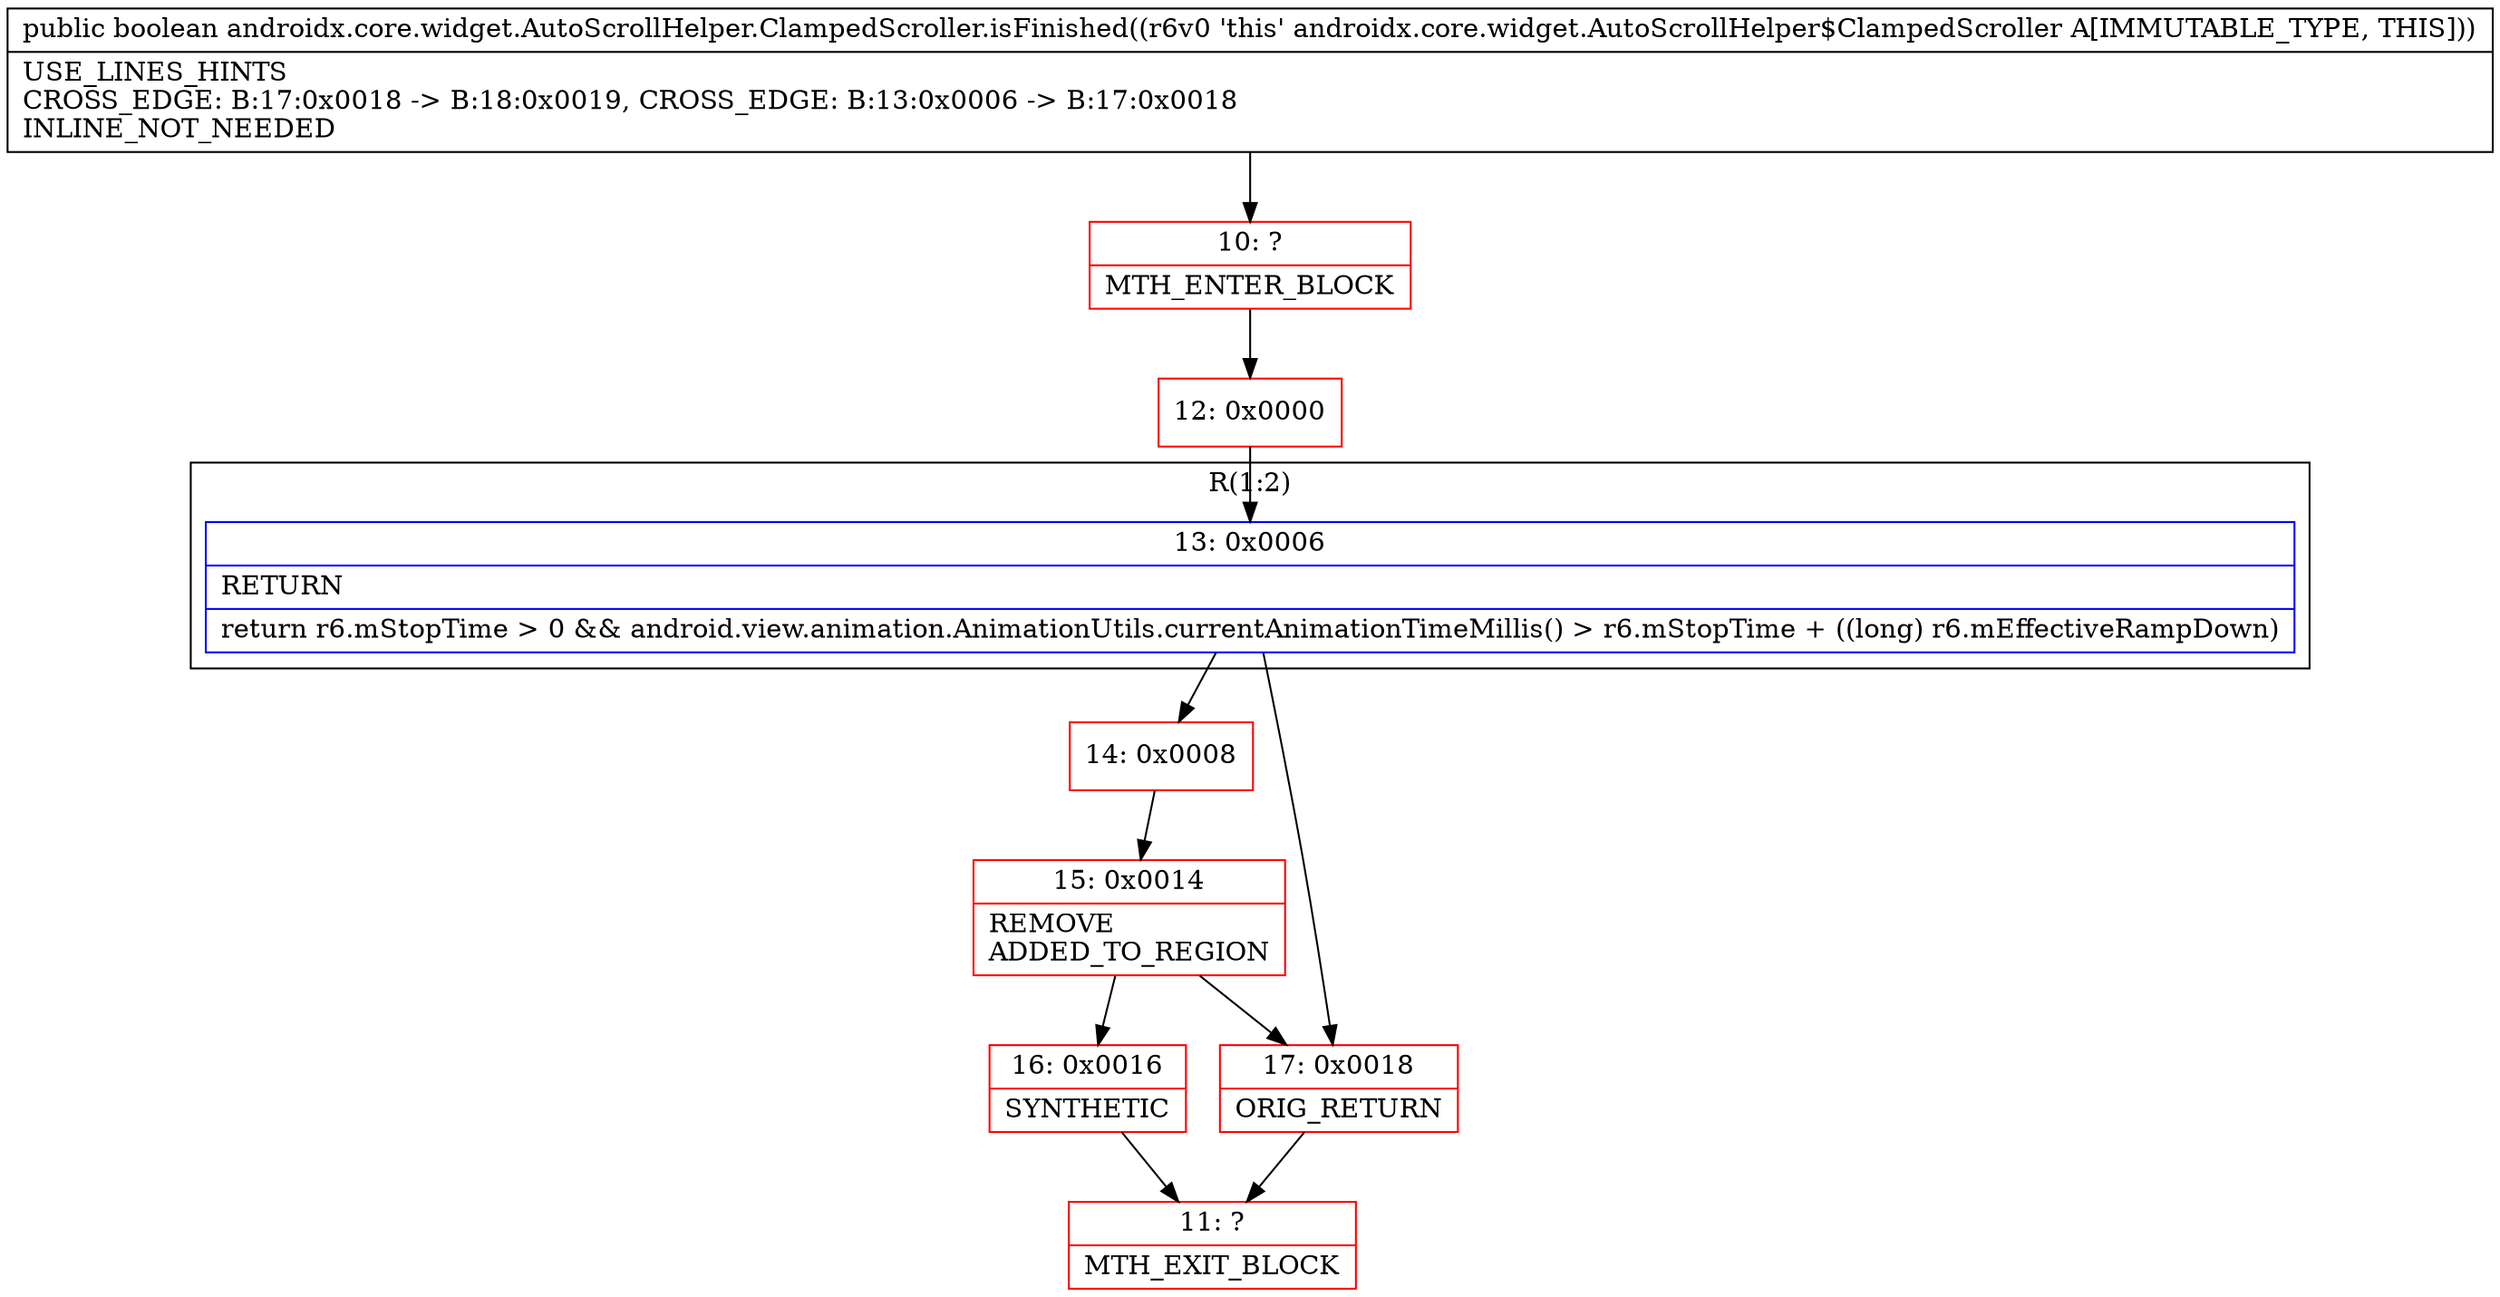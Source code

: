 digraph "CFG forandroidx.core.widget.AutoScrollHelper.ClampedScroller.isFinished()Z" {
subgraph cluster_Region_1511051027 {
label = "R(1:2)";
node [shape=record,color=blue];
Node_13 [shape=record,label="{13\:\ 0x0006|RETURN\l|return r6.mStopTime \> 0 && android.view.animation.AnimationUtils.currentAnimationTimeMillis() \> r6.mStopTime + ((long) r6.mEffectiveRampDown)\l}"];
}
Node_10 [shape=record,color=red,label="{10\:\ ?|MTH_ENTER_BLOCK\l}"];
Node_12 [shape=record,color=red,label="{12\:\ 0x0000}"];
Node_14 [shape=record,color=red,label="{14\:\ 0x0008}"];
Node_15 [shape=record,color=red,label="{15\:\ 0x0014|REMOVE\lADDED_TO_REGION\l}"];
Node_16 [shape=record,color=red,label="{16\:\ 0x0016|SYNTHETIC\l}"];
Node_11 [shape=record,color=red,label="{11\:\ ?|MTH_EXIT_BLOCK\l}"];
Node_17 [shape=record,color=red,label="{17\:\ 0x0018|ORIG_RETURN\l}"];
MethodNode[shape=record,label="{public boolean androidx.core.widget.AutoScrollHelper.ClampedScroller.isFinished((r6v0 'this' androidx.core.widget.AutoScrollHelper$ClampedScroller A[IMMUTABLE_TYPE, THIS]))  | USE_LINES_HINTS\lCROSS_EDGE: B:17:0x0018 \-\> B:18:0x0019, CROSS_EDGE: B:13:0x0006 \-\> B:17:0x0018\lINLINE_NOT_NEEDED\l}"];
MethodNode -> Node_10;Node_13 -> Node_14;
Node_13 -> Node_17;
Node_10 -> Node_12;
Node_12 -> Node_13;
Node_14 -> Node_15;
Node_15 -> Node_16;
Node_15 -> Node_17;
Node_16 -> Node_11;
Node_17 -> Node_11;
}

